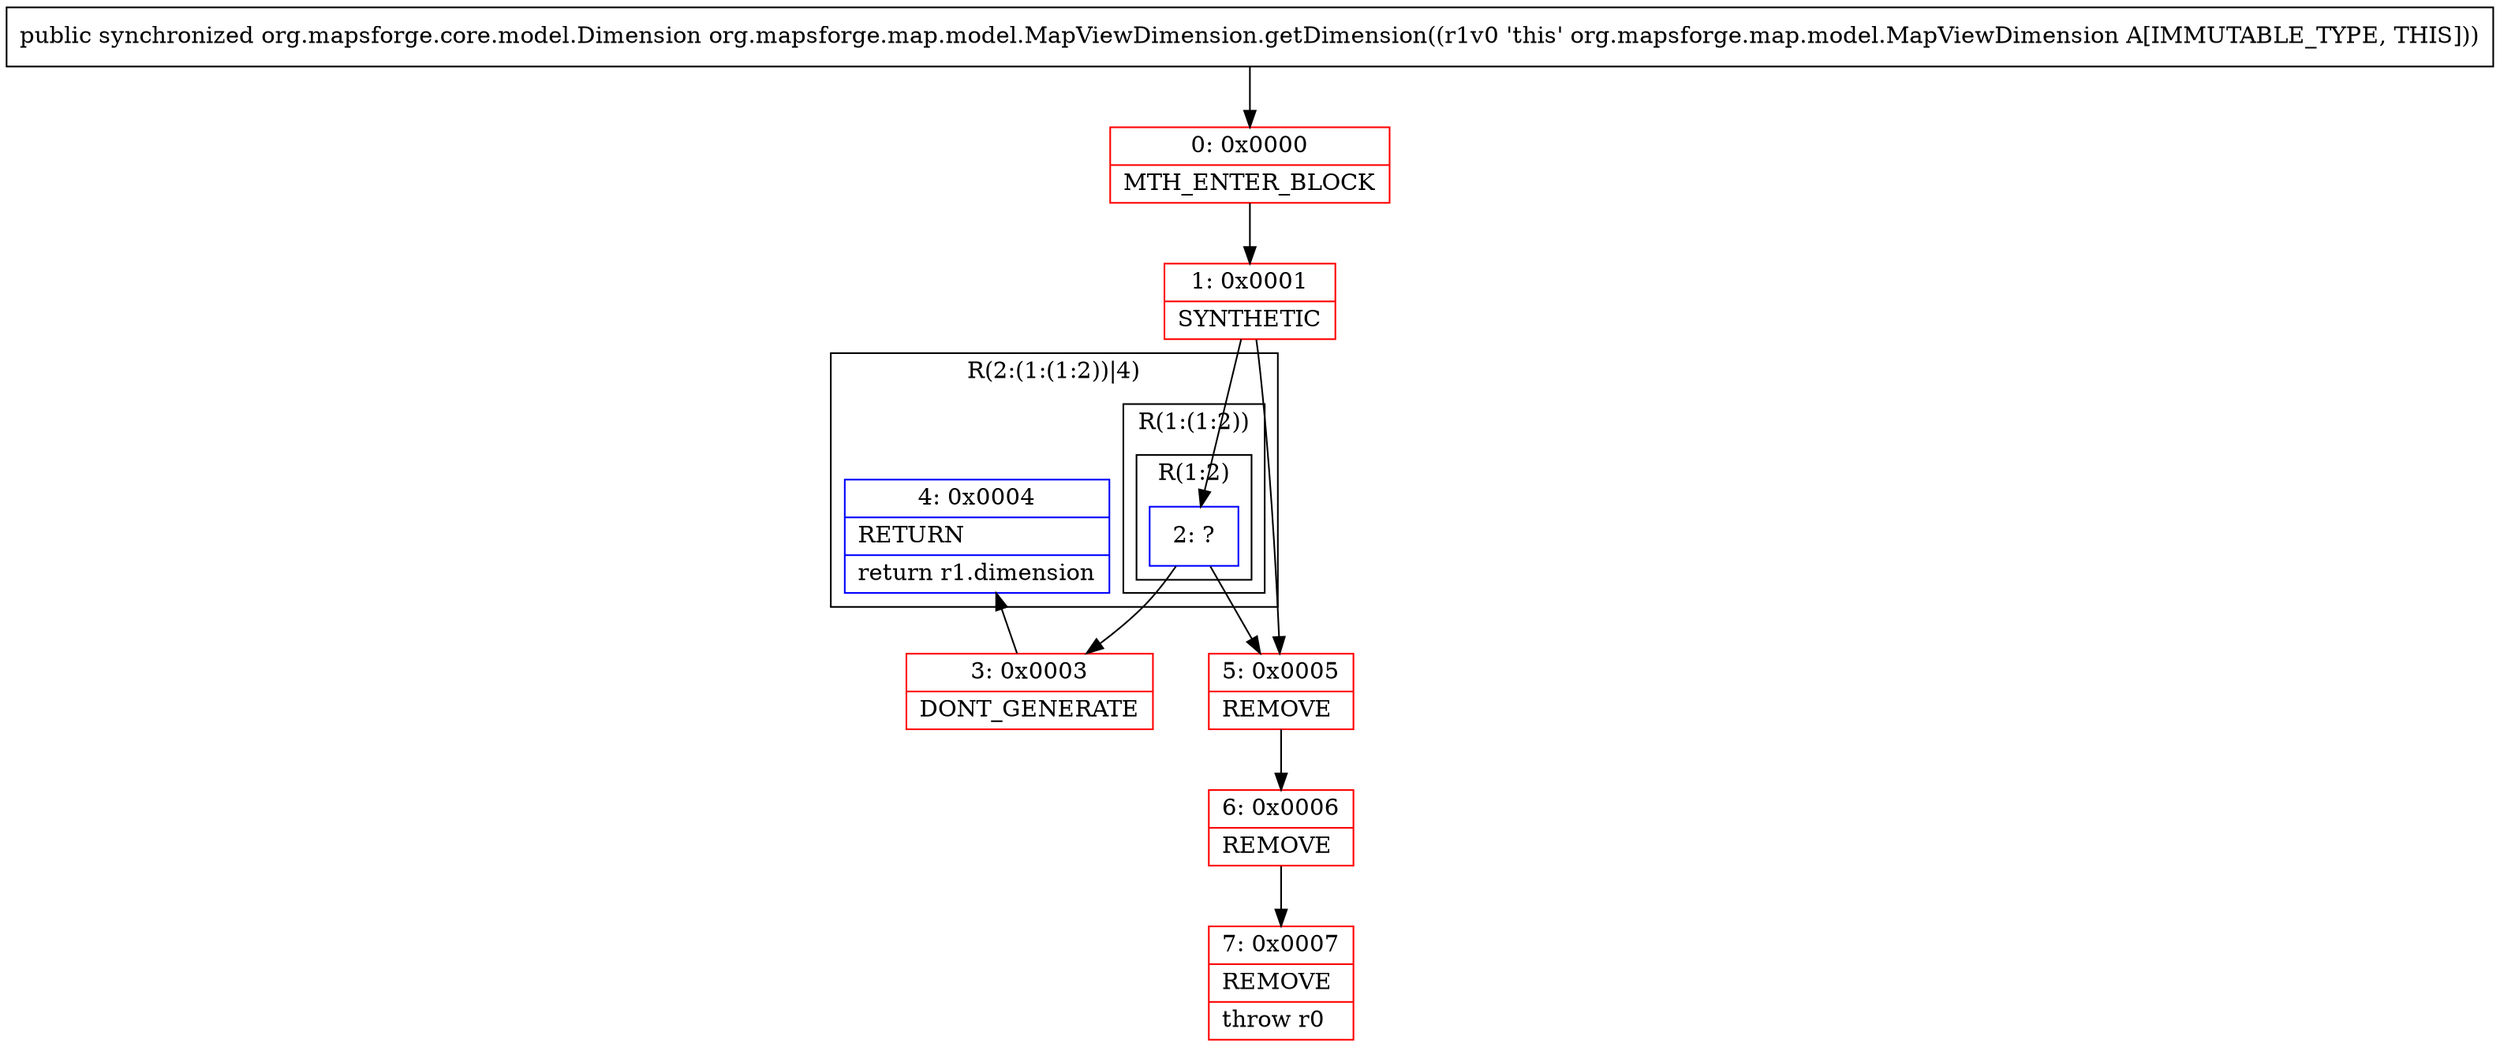 digraph "CFG fororg.mapsforge.map.model.MapViewDimension.getDimension()Lorg\/mapsforge\/core\/model\/Dimension;" {
subgraph cluster_Region_33944525 {
label = "R(2:(1:(1:2))|4)";
node [shape=record,color=blue];
subgraph cluster_Region_1121303177 {
label = "R(1:(1:2))";
node [shape=record,color=blue];
subgraph cluster_Region_2075149459 {
label = "R(1:2)";
node [shape=record,color=blue];
Node_2 [shape=record,label="{2\:\ ?}"];
}
}
Node_4 [shape=record,label="{4\:\ 0x0004|RETURN\l|return r1.dimension\l}"];
}
Node_0 [shape=record,color=red,label="{0\:\ 0x0000|MTH_ENTER_BLOCK\l}"];
Node_1 [shape=record,color=red,label="{1\:\ 0x0001|SYNTHETIC\l}"];
Node_3 [shape=record,color=red,label="{3\:\ 0x0003|DONT_GENERATE\l}"];
Node_5 [shape=record,color=red,label="{5\:\ 0x0005|REMOVE\l}"];
Node_6 [shape=record,color=red,label="{6\:\ 0x0006|REMOVE\l}"];
Node_7 [shape=record,color=red,label="{7\:\ 0x0007|REMOVE\l|throw r0\l}"];
MethodNode[shape=record,label="{public synchronized org.mapsforge.core.model.Dimension org.mapsforge.map.model.MapViewDimension.getDimension((r1v0 'this' org.mapsforge.map.model.MapViewDimension A[IMMUTABLE_TYPE, THIS])) }"];
MethodNode -> Node_0;
Node_2 -> Node_3;
Node_2 -> Node_5;
Node_0 -> Node_1;
Node_1 -> Node_2;
Node_1 -> Node_5;
Node_3 -> Node_4;
Node_5 -> Node_6;
Node_6 -> Node_7;
}

